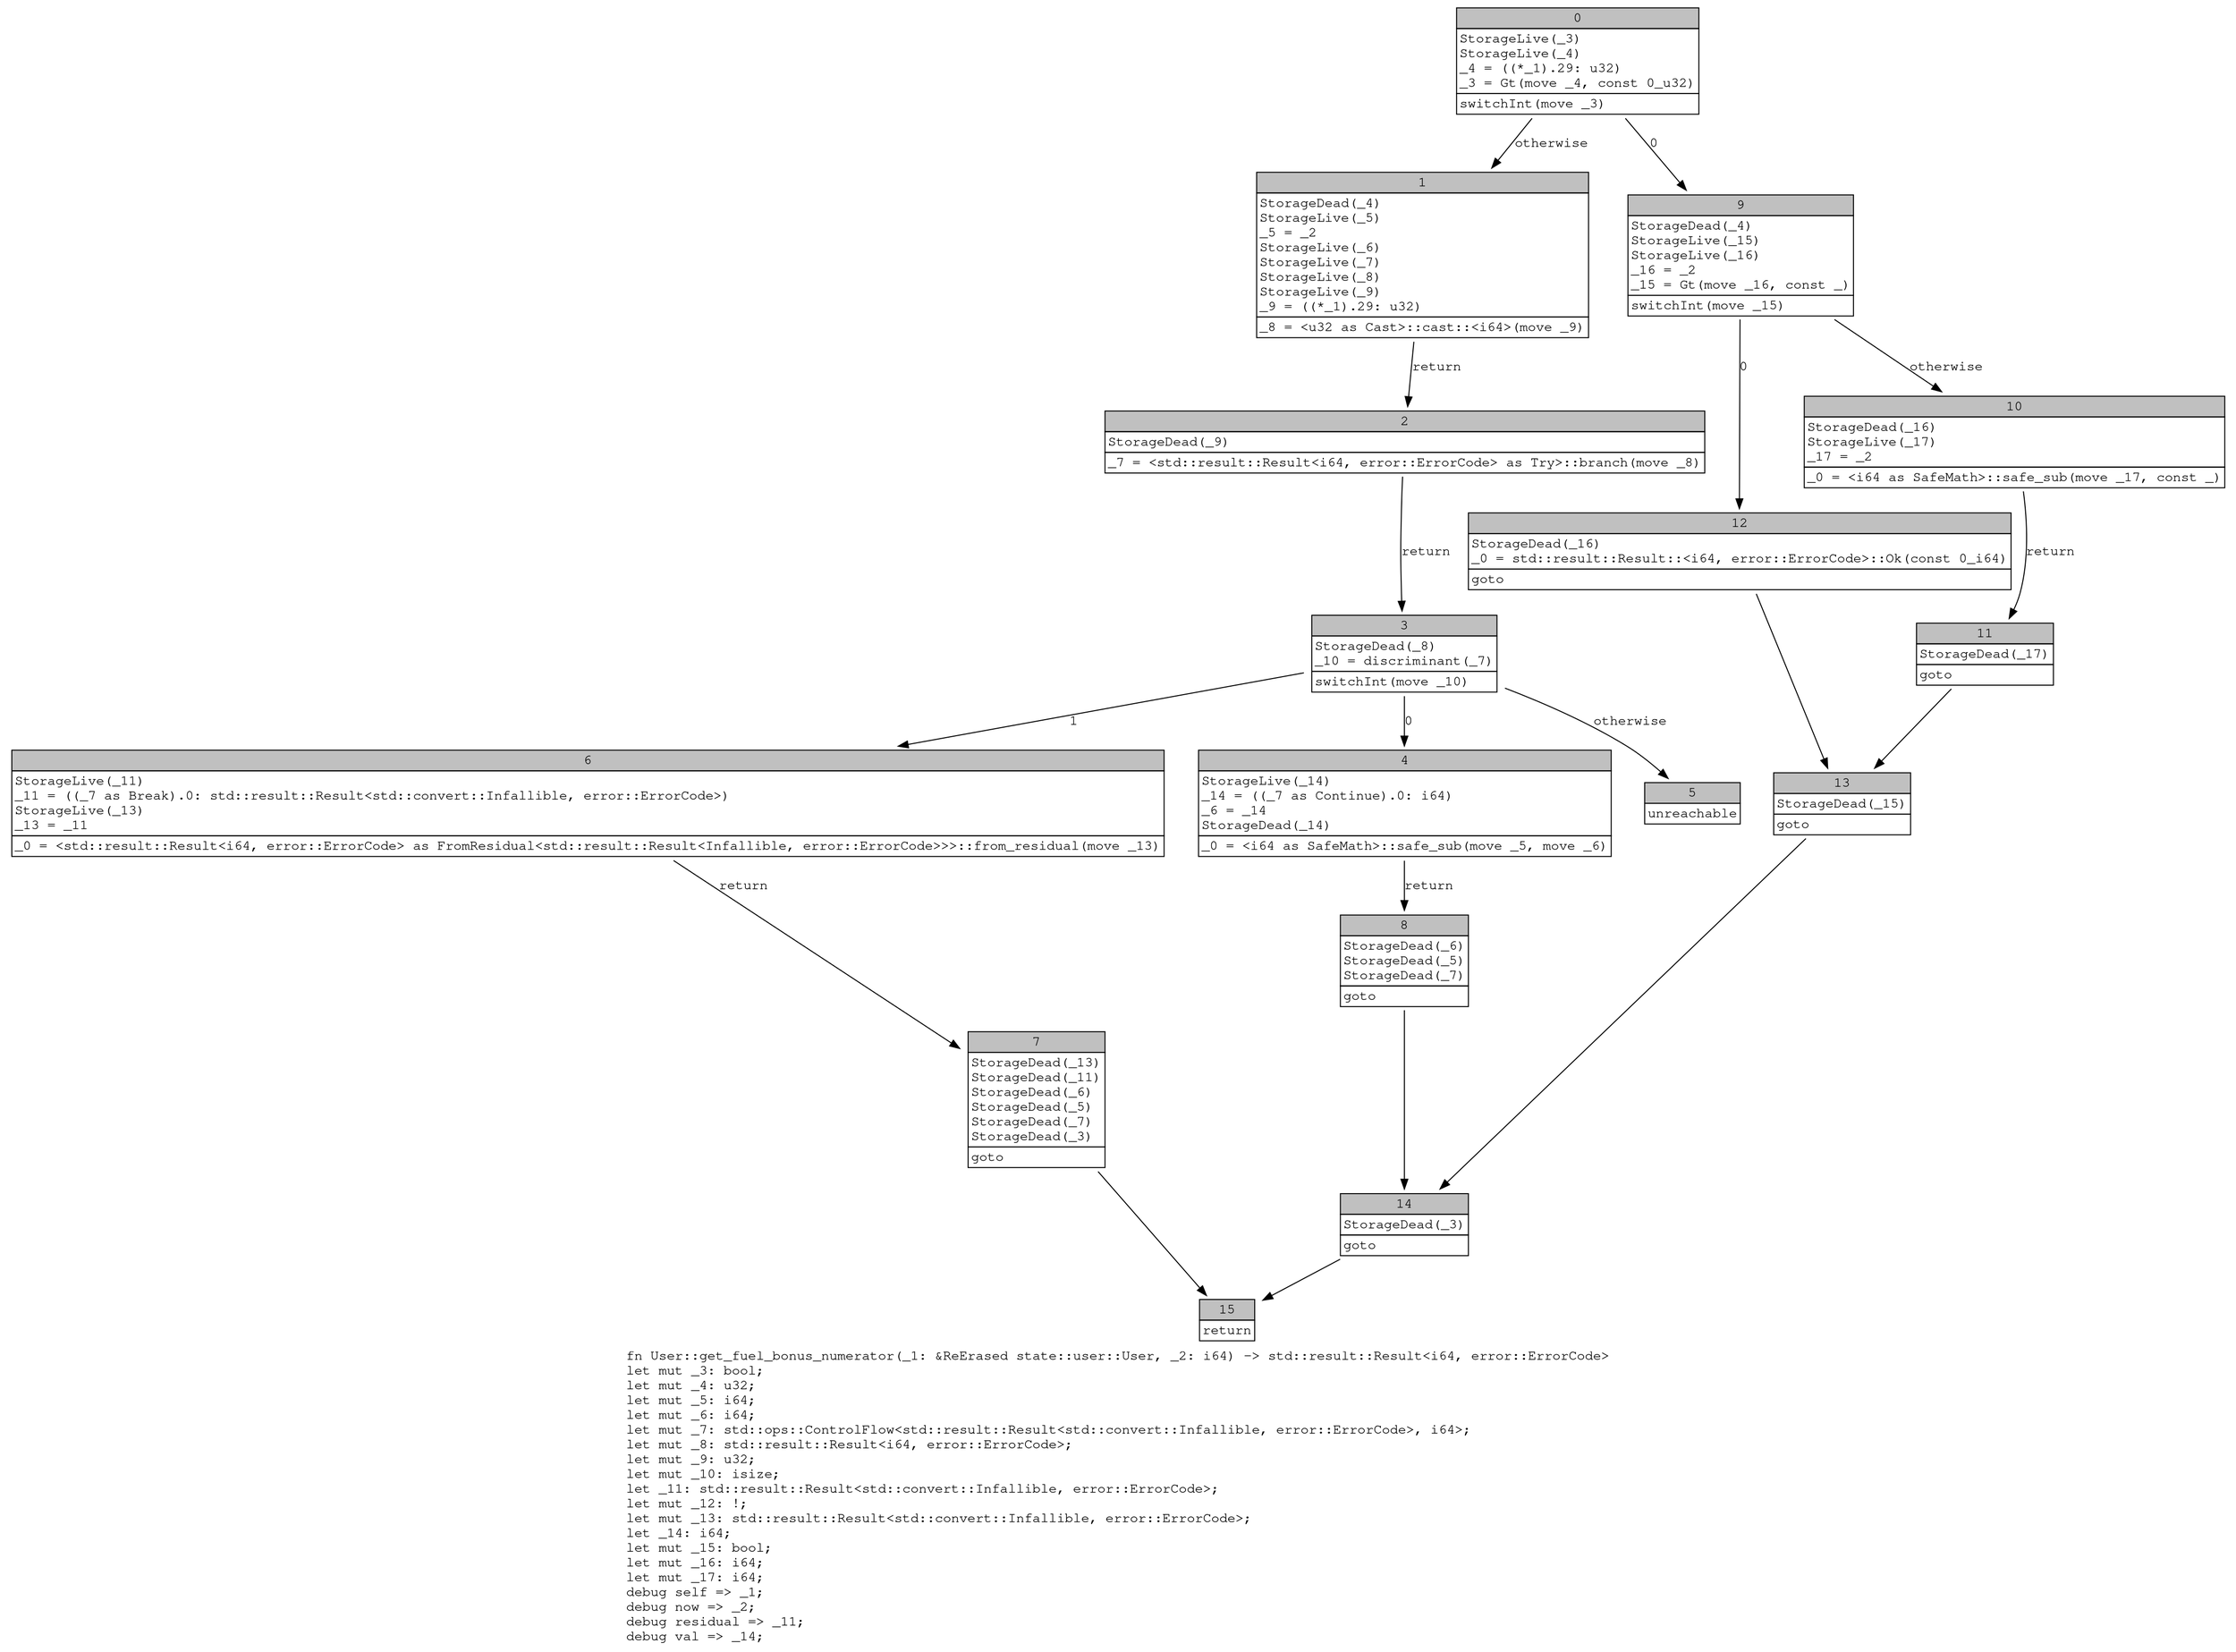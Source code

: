 digraph Mir_0_4323 {
    graph [fontname="Courier, monospace"];
    node [fontname="Courier, monospace"];
    edge [fontname="Courier, monospace"];
    label=<fn User::get_fuel_bonus_numerator(_1: &amp;ReErased state::user::User, _2: i64) -&gt; std::result::Result&lt;i64, error::ErrorCode&gt;<br align="left"/>let mut _3: bool;<br align="left"/>let mut _4: u32;<br align="left"/>let mut _5: i64;<br align="left"/>let mut _6: i64;<br align="left"/>let mut _7: std::ops::ControlFlow&lt;std::result::Result&lt;std::convert::Infallible, error::ErrorCode&gt;, i64&gt;;<br align="left"/>let mut _8: std::result::Result&lt;i64, error::ErrorCode&gt;;<br align="left"/>let mut _9: u32;<br align="left"/>let mut _10: isize;<br align="left"/>let _11: std::result::Result&lt;std::convert::Infallible, error::ErrorCode&gt;;<br align="left"/>let mut _12: !;<br align="left"/>let mut _13: std::result::Result&lt;std::convert::Infallible, error::ErrorCode&gt;;<br align="left"/>let _14: i64;<br align="left"/>let mut _15: bool;<br align="left"/>let mut _16: i64;<br align="left"/>let mut _17: i64;<br align="left"/>debug self =&gt; _1;<br align="left"/>debug now =&gt; _2;<br align="left"/>debug residual =&gt; _11;<br align="left"/>debug val =&gt; _14;<br align="left"/>>;
    bb0__0_4323 [shape="none", label=<<table border="0" cellborder="1" cellspacing="0"><tr><td bgcolor="gray" align="center" colspan="1">0</td></tr><tr><td align="left" balign="left">StorageLive(_3)<br/>StorageLive(_4)<br/>_4 = ((*_1).29: u32)<br/>_3 = Gt(move _4, const 0_u32)<br/></td></tr><tr><td align="left">switchInt(move _3)</td></tr></table>>];
    bb1__0_4323 [shape="none", label=<<table border="0" cellborder="1" cellspacing="0"><tr><td bgcolor="gray" align="center" colspan="1">1</td></tr><tr><td align="left" balign="left">StorageDead(_4)<br/>StorageLive(_5)<br/>_5 = _2<br/>StorageLive(_6)<br/>StorageLive(_7)<br/>StorageLive(_8)<br/>StorageLive(_9)<br/>_9 = ((*_1).29: u32)<br/></td></tr><tr><td align="left">_8 = &lt;u32 as Cast&gt;::cast::&lt;i64&gt;(move _9)</td></tr></table>>];
    bb2__0_4323 [shape="none", label=<<table border="0" cellborder="1" cellspacing="0"><tr><td bgcolor="gray" align="center" colspan="1">2</td></tr><tr><td align="left" balign="left">StorageDead(_9)<br/></td></tr><tr><td align="left">_7 = &lt;std::result::Result&lt;i64, error::ErrorCode&gt; as Try&gt;::branch(move _8)</td></tr></table>>];
    bb3__0_4323 [shape="none", label=<<table border="0" cellborder="1" cellspacing="0"><tr><td bgcolor="gray" align="center" colspan="1">3</td></tr><tr><td align="left" balign="left">StorageDead(_8)<br/>_10 = discriminant(_7)<br/></td></tr><tr><td align="left">switchInt(move _10)</td></tr></table>>];
    bb4__0_4323 [shape="none", label=<<table border="0" cellborder="1" cellspacing="0"><tr><td bgcolor="gray" align="center" colspan="1">4</td></tr><tr><td align="left" balign="left">StorageLive(_14)<br/>_14 = ((_7 as Continue).0: i64)<br/>_6 = _14<br/>StorageDead(_14)<br/></td></tr><tr><td align="left">_0 = &lt;i64 as SafeMath&gt;::safe_sub(move _5, move _6)</td></tr></table>>];
    bb5__0_4323 [shape="none", label=<<table border="0" cellborder="1" cellspacing="0"><tr><td bgcolor="gray" align="center" colspan="1">5</td></tr><tr><td align="left">unreachable</td></tr></table>>];
    bb6__0_4323 [shape="none", label=<<table border="0" cellborder="1" cellspacing="0"><tr><td bgcolor="gray" align="center" colspan="1">6</td></tr><tr><td align="left" balign="left">StorageLive(_11)<br/>_11 = ((_7 as Break).0: std::result::Result&lt;std::convert::Infallible, error::ErrorCode&gt;)<br/>StorageLive(_13)<br/>_13 = _11<br/></td></tr><tr><td align="left">_0 = &lt;std::result::Result&lt;i64, error::ErrorCode&gt; as FromResidual&lt;std::result::Result&lt;Infallible, error::ErrorCode&gt;&gt;&gt;::from_residual(move _13)</td></tr></table>>];
    bb7__0_4323 [shape="none", label=<<table border="0" cellborder="1" cellspacing="0"><tr><td bgcolor="gray" align="center" colspan="1">7</td></tr><tr><td align="left" balign="left">StorageDead(_13)<br/>StorageDead(_11)<br/>StorageDead(_6)<br/>StorageDead(_5)<br/>StorageDead(_7)<br/>StorageDead(_3)<br/></td></tr><tr><td align="left">goto</td></tr></table>>];
    bb8__0_4323 [shape="none", label=<<table border="0" cellborder="1" cellspacing="0"><tr><td bgcolor="gray" align="center" colspan="1">8</td></tr><tr><td align="left" balign="left">StorageDead(_6)<br/>StorageDead(_5)<br/>StorageDead(_7)<br/></td></tr><tr><td align="left">goto</td></tr></table>>];
    bb9__0_4323 [shape="none", label=<<table border="0" cellborder="1" cellspacing="0"><tr><td bgcolor="gray" align="center" colspan="1">9</td></tr><tr><td align="left" balign="left">StorageDead(_4)<br/>StorageLive(_15)<br/>StorageLive(_16)<br/>_16 = _2<br/>_15 = Gt(move _16, const _)<br/></td></tr><tr><td align="left">switchInt(move _15)</td></tr></table>>];
    bb10__0_4323 [shape="none", label=<<table border="0" cellborder="1" cellspacing="0"><tr><td bgcolor="gray" align="center" colspan="1">10</td></tr><tr><td align="left" balign="left">StorageDead(_16)<br/>StorageLive(_17)<br/>_17 = _2<br/></td></tr><tr><td align="left">_0 = &lt;i64 as SafeMath&gt;::safe_sub(move _17, const _)</td></tr></table>>];
    bb11__0_4323 [shape="none", label=<<table border="0" cellborder="1" cellspacing="0"><tr><td bgcolor="gray" align="center" colspan="1">11</td></tr><tr><td align="left" balign="left">StorageDead(_17)<br/></td></tr><tr><td align="left">goto</td></tr></table>>];
    bb12__0_4323 [shape="none", label=<<table border="0" cellborder="1" cellspacing="0"><tr><td bgcolor="gray" align="center" colspan="1">12</td></tr><tr><td align="left" balign="left">StorageDead(_16)<br/>_0 = std::result::Result::&lt;i64, error::ErrorCode&gt;::Ok(const 0_i64)<br/></td></tr><tr><td align="left">goto</td></tr></table>>];
    bb13__0_4323 [shape="none", label=<<table border="0" cellborder="1" cellspacing="0"><tr><td bgcolor="gray" align="center" colspan="1">13</td></tr><tr><td align="left" balign="left">StorageDead(_15)<br/></td></tr><tr><td align="left">goto</td></tr></table>>];
    bb14__0_4323 [shape="none", label=<<table border="0" cellborder="1" cellspacing="0"><tr><td bgcolor="gray" align="center" colspan="1">14</td></tr><tr><td align="left" balign="left">StorageDead(_3)<br/></td></tr><tr><td align="left">goto</td></tr></table>>];
    bb15__0_4323 [shape="none", label=<<table border="0" cellborder="1" cellspacing="0"><tr><td bgcolor="gray" align="center" colspan="1">15</td></tr><tr><td align="left">return</td></tr></table>>];
    bb0__0_4323 -> bb9__0_4323 [label="0"];
    bb0__0_4323 -> bb1__0_4323 [label="otherwise"];
    bb1__0_4323 -> bb2__0_4323 [label="return"];
    bb2__0_4323 -> bb3__0_4323 [label="return"];
    bb3__0_4323 -> bb4__0_4323 [label="0"];
    bb3__0_4323 -> bb6__0_4323 [label="1"];
    bb3__0_4323 -> bb5__0_4323 [label="otherwise"];
    bb4__0_4323 -> bb8__0_4323 [label="return"];
    bb6__0_4323 -> bb7__0_4323 [label="return"];
    bb7__0_4323 -> bb15__0_4323 [label=""];
    bb8__0_4323 -> bb14__0_4323 [label=""];
    bb9__0_4323 -> bb12__0_4323 [label="0"];
    bb9__0_4323 -> bb10__0_4323 [label="otherwise"];
    bb10__0_4323 -> bb11__0_4323 [label="return"];
    bb11__0_4323 -> bb13__0_4323 [label=""];
    bb12__0_4323 -> bb13__0_4323 [label=""];
    bb13__0_4323 -> bb14__0_4323 [label=""];
    bb14__0_4323 -> bb15__0_4323 [label=""];
}
